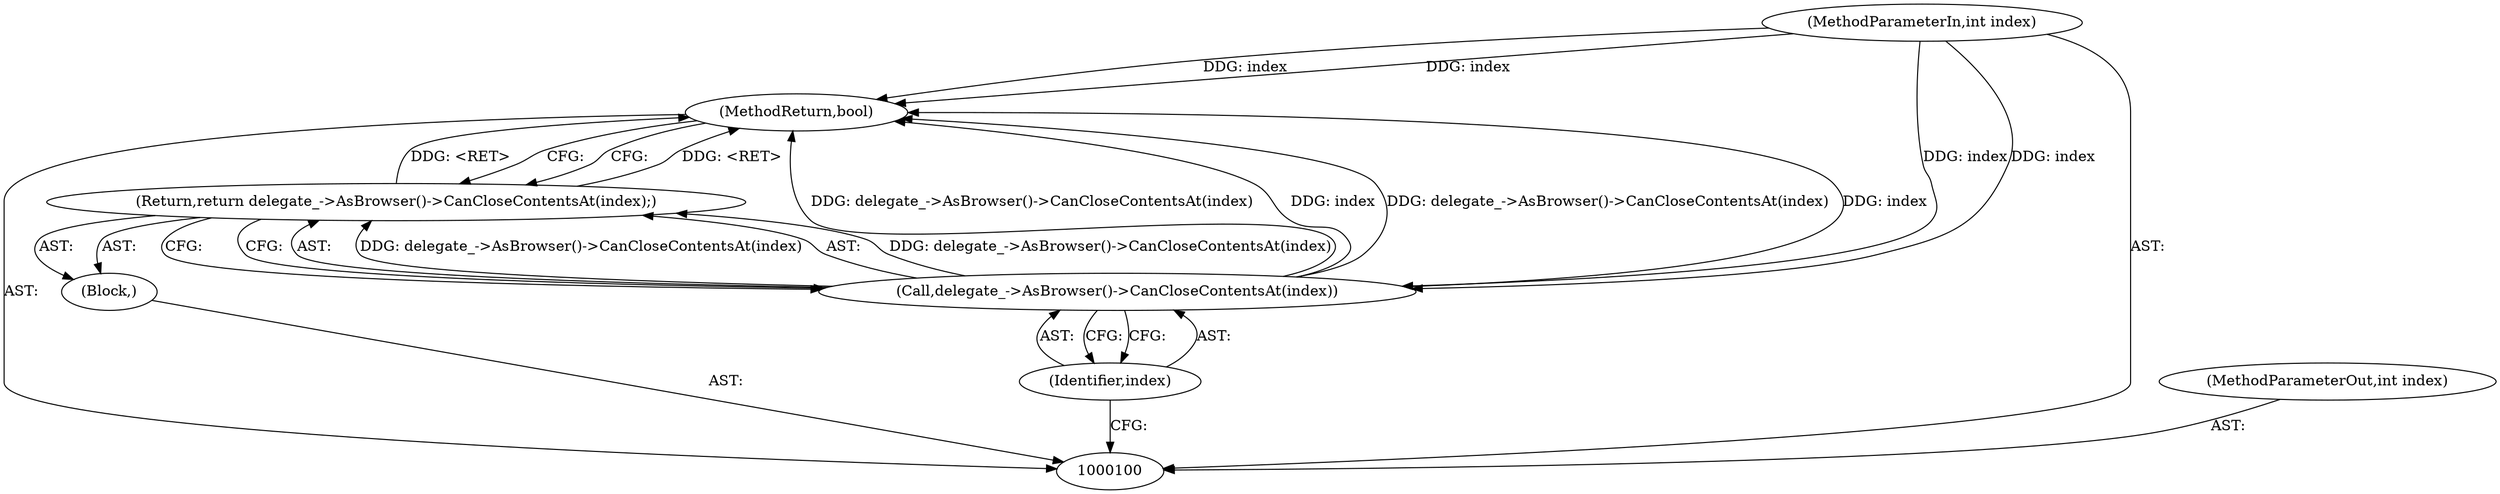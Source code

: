 digraph "1_Chrome_2db5a2048dfcacfe5ad4311c2b1e435c4c67febc" {
"1000106" [label="(MethodReturn,bool)"];
"1000101" [label="(MethodParameterIn,int index)"];
"1000115" [label="(MethodParameterOut,int index)"];
"1000102" [label="(Block,)"];
"1000103" [label="(Return,return delegate_->AsBrowser()->CanCloseContentsAt(index);)"];
"1000105" [label="(Identifier,index)"];
"1000104" [label="(Call,delegate_->AsBrowser()->CanCloseContentsAt(index))"];
"1000106" -> "1000100"  [label="AST: "];
"1000106" -> "1000103"  [label="CFG: "];
"1000103" -> "1000106"  [label="DDG: <RET>"];
"1000104" -> "1000106"  [label="DDG: delegate_->AsBrowser()->CanCloseContentsAt(index)"];
"1000104" -> "1000106"  [label="DDG: index"];
"1000101" -> "1000106"  [label="DDG: index"];
"1000101" -> "1000100"  [label="AST: "];
"1000101" -> "1000106"  [label="DDG: index"];
"1000101" -> "1000104"  [label="DDG: index"];
"1000115" -> "1000100"  [label="AST: "];
"1000102" -> "1000100"  [label="AST: "];
"1000103" -> "1000102"  [label="AST: "];
"1000103" -> "1000102"  [label="AST: "];
"1000103" -> "1000104"  [label="CFG: "];
"1000104" -> "1000103"  [label="AST: "];
"1000106" -> "1000103"  [label="CFG: "];
"1000103" -> "1000106"  [label="DDG: <RET>"];
"1000104" -> "1000103"  [label="DDG: delegate_->AsBrowser()->CanCloseContentsAt(index)"];
"1000105" -> "1000104"  [label="AST: "];
"1000105" -> "1000100"  [label="CFG: "];
"1000104" -> "1000105"  [label="CFG: "];
"1000104" -> "1000103"  [label="AST: "];
"1000104" -> "1000105"  [label="CFG: "];
"1000105" -> "1000104"  [label="AST: "];
"1000103" -> "1000104"  [label="CFG: "];
"1000104" -> "1000106"  [label="DDG: delegate_->AsBrowser()->CanCloseContentsAt(index)"];
"1000104" -> "1000106"  [label="DDG: index"];
"1000104" -> "1000103"  [label="DDG: delegate_->AsBrowser()->CanCloseContentsAt(index)"];
"1000101" -> "1000104"  [label="DDG: index"];
}
